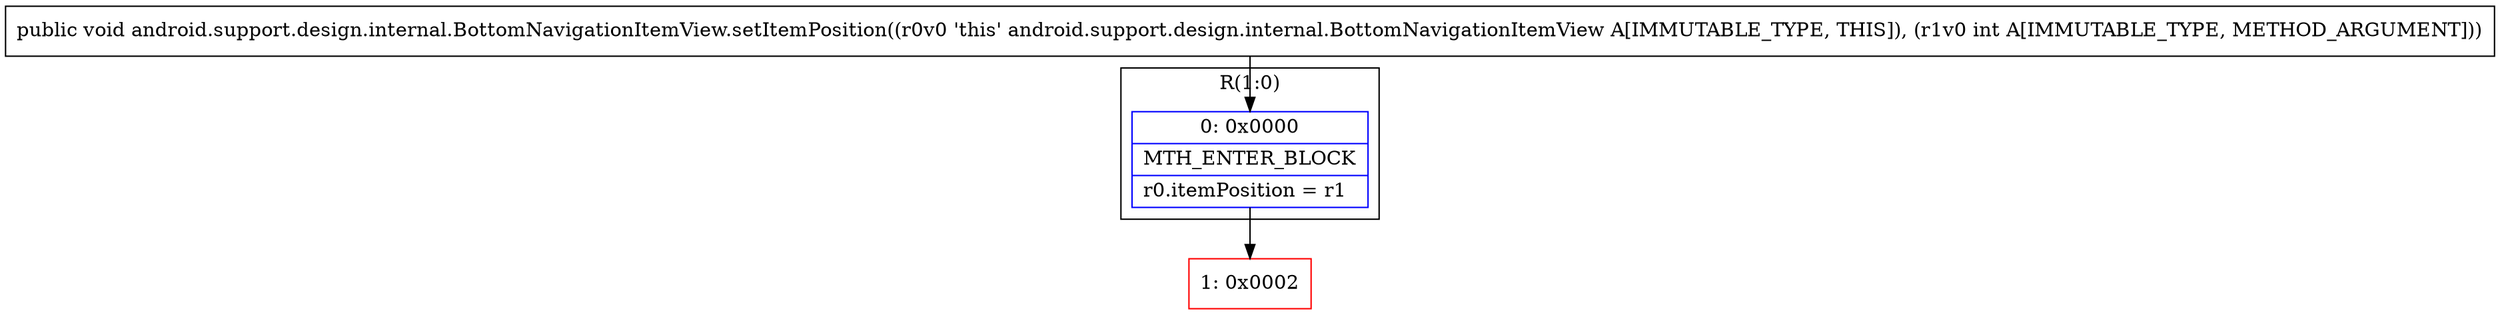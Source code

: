 digraph "CFG forandroid.support.design.internal.BottomNavigationItemView.setItemPosition(I)V" {
subgraph cluster_Region_1321503695 {
label = "R(1:0)";
node [shape=record,color=blue];
Node_0 [shape=record,label="{0\:\ 0x0000|MTH_ENTER_BLOCK\l|r0.itemPosition = r1\l}"];
}
Node_1 [shape=record,color=red,label="{1\:\ 0x0002}"];
MethodNode[shape=record,label="{public void android.support.design.internal.BottomNavigationItemView.setItemPosition((r0v0 'this' android.support.design.internal.BottomNavigationItemView A[IMMUTABLE_TYPE, THIS]), (r1v0 int A[IMMUTABLE_TYPE, METHOD_ARGUMENT])) }"];
MethodNode -> Node_0;
Node_0 -> Node_1;
}

